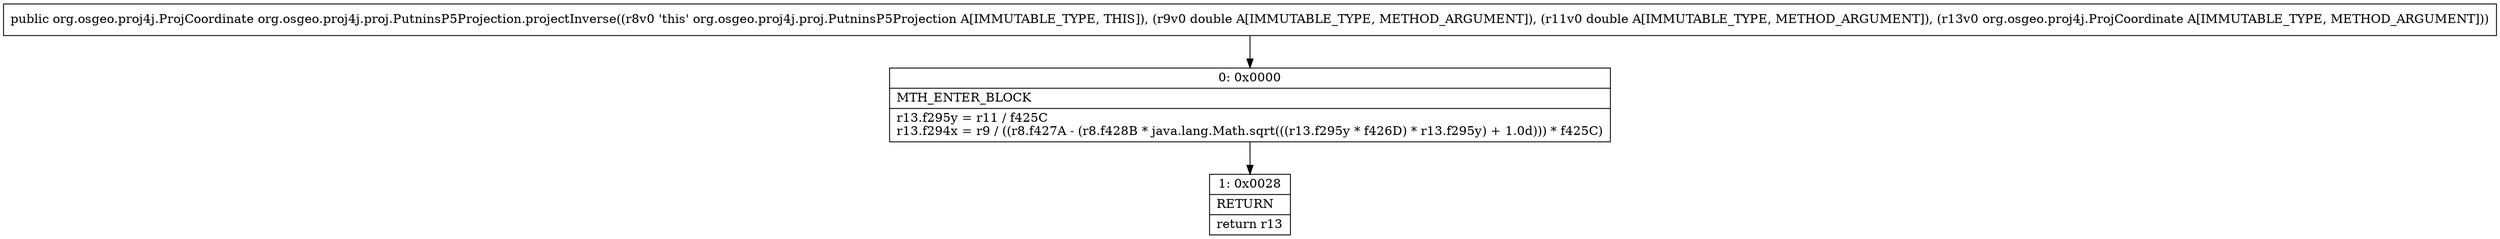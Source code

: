 digraph "CFG fororg.osgeo.proj4j.proj.PutninsP5Projection.projectInverse(DDLorg\/osgeo\/proj4j\/ProjCoordinate;)Lorg\/osgeo\/proj4j\/ProjCoordinate;" {
Node_0 [shape=record,label="{0\:\ 0x0000|MTH_ENTER_BLOCK\l|r13.f295y = r11 \/ f425C\lr13.f294x = r9 \/ ((r8.f427A \- (r8.f428B * java.lang.Math.sqrt(((r13.f295y * f426D) * r13.f295y) + 1.0d))) * f425C)\l}"];
Node_1 [shape=record,label="{1\:\ 0x0028|RETURN\l|return r13\l}"];
MethodNode[shape=record,label="{public org.osgeo.proj4j.ProjCoordinate org.osgeo.proj4j.proj.PutninsP5Projection.projectInverse((r8v0 'this' org.osgeo.proj4j.proj.PutninsP5Projection A[IMMUTABLE_TYPE, THIS]), (r9v0 double A[IMMUTABLE_TYPE, METHOD_ARGUMENT]), (r11v0 double A[IMMUTABLE_TYPE, METHOD_ARGUMENT]), (r13v0 org.osgeo.proj4j.ProjCoordinate A[IMMUTABLE_TYPE, METHOD_ARGUMENT])) }"];
MethodNode -> Node_0;
Node_0 -> Node_1;
}

